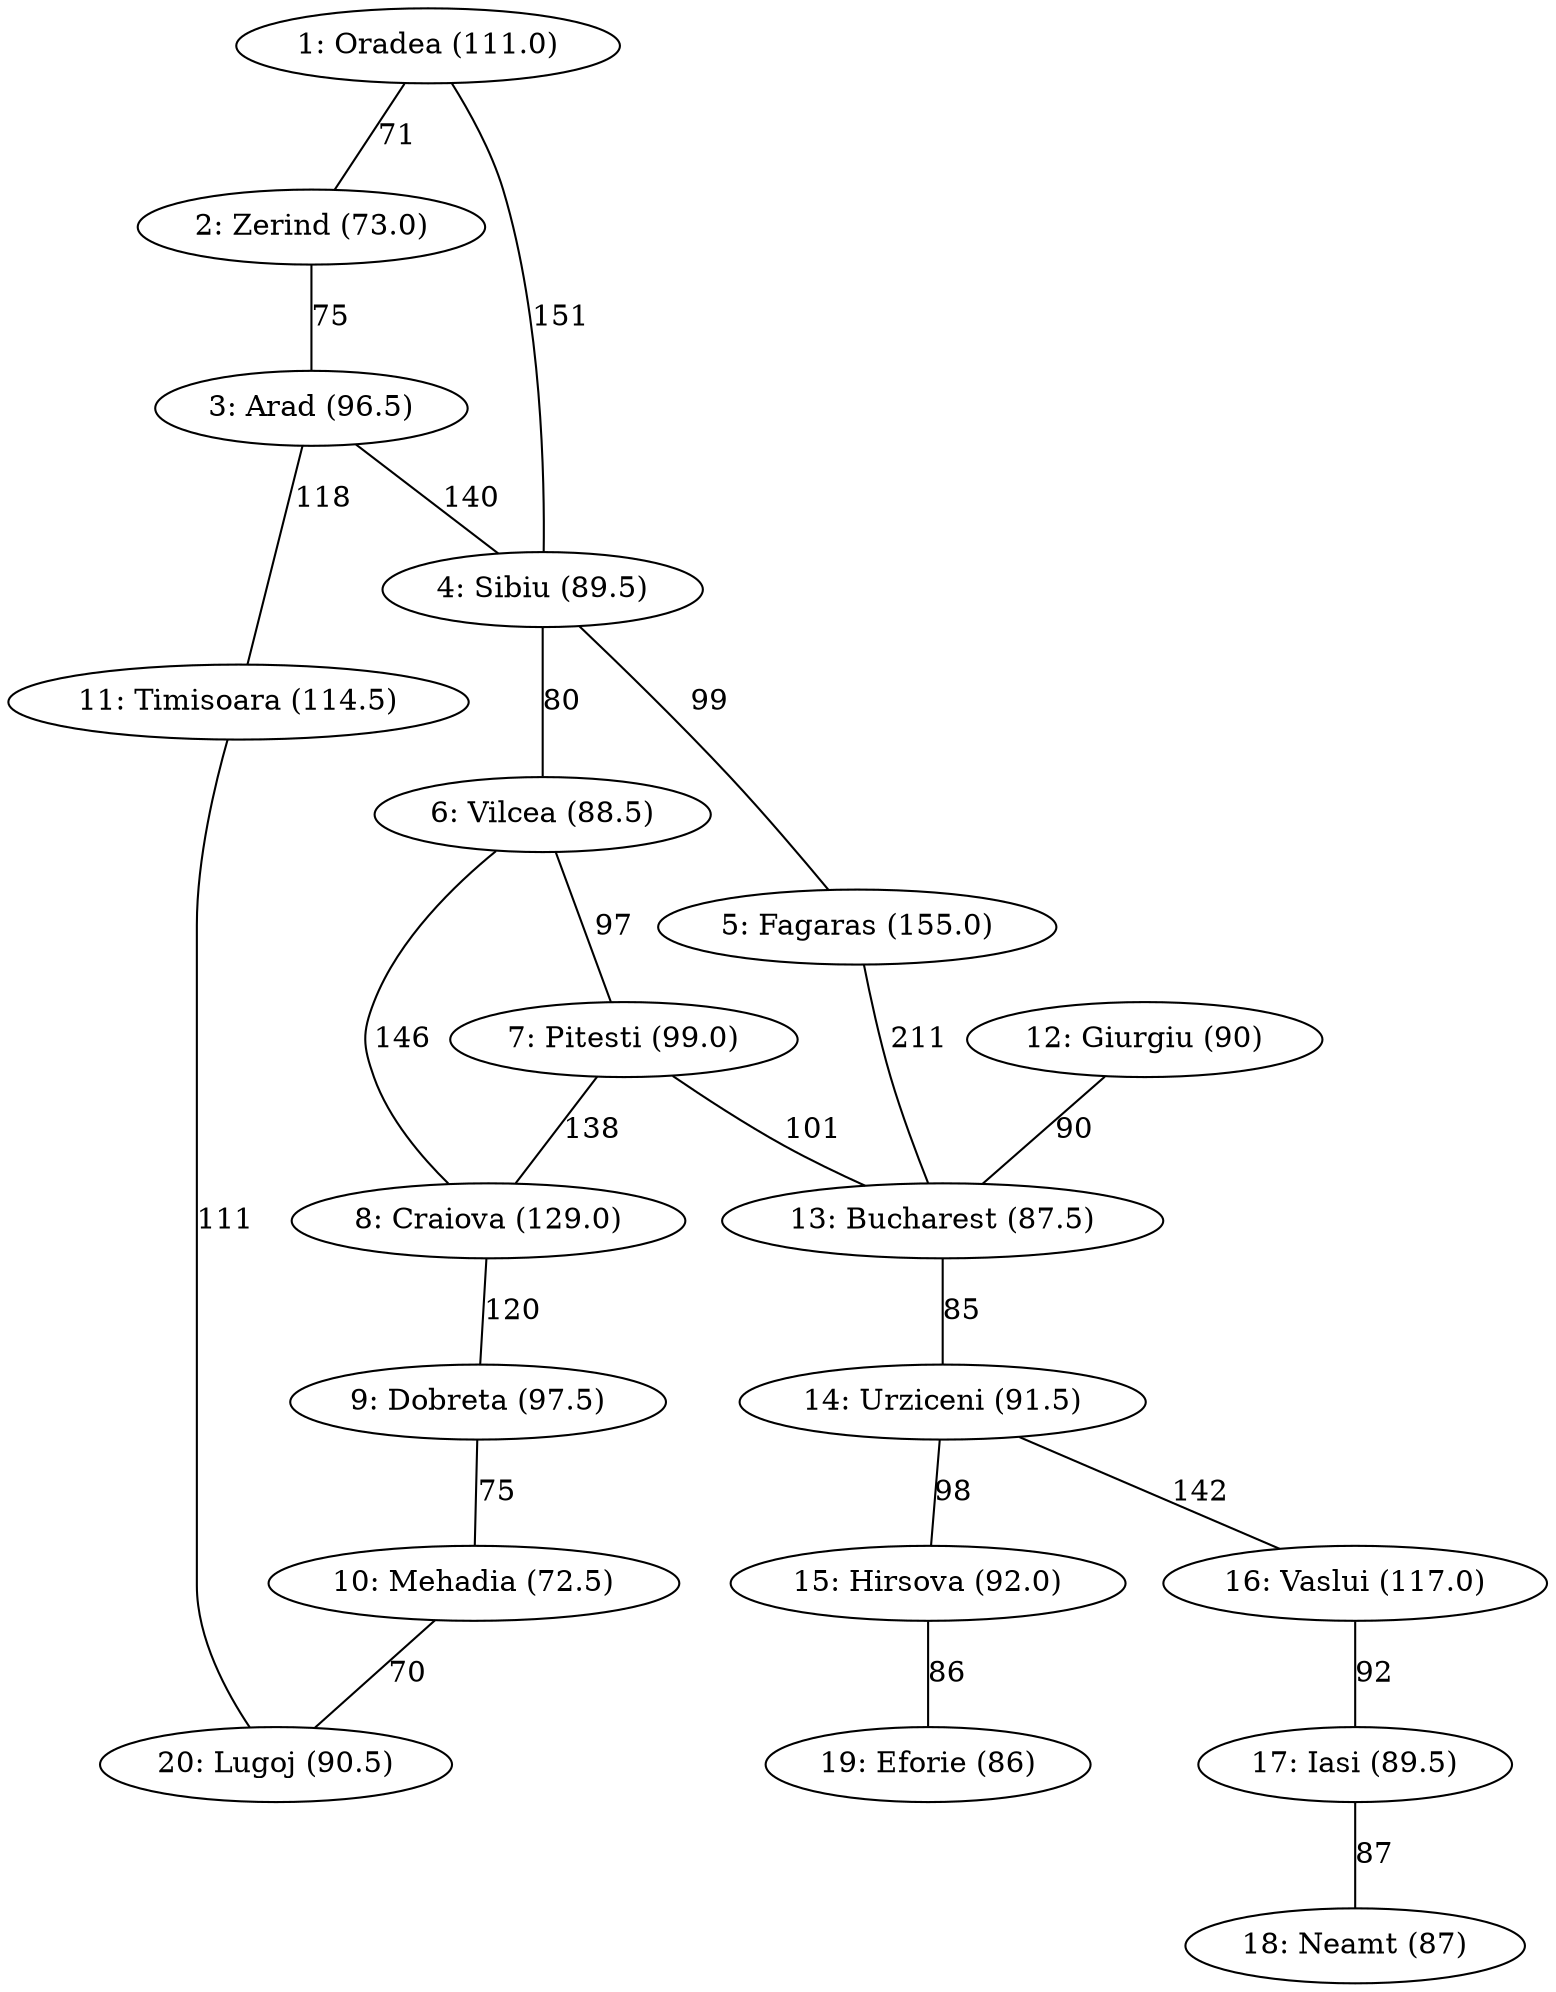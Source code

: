 graph {
   "1: Oradea (111.0)"--"2: Zerind (73.0)" [label=71]
   "1: Oradea (111.0)"--"4: Sibiu (89.5)" [label=151]
   "2: Zerind (73.0)"--"3: Arad (96.5)" [label=75]
   "3: Arad (96.5)"--"11: Timisoara (114.5)" [label=118]
   "3: Arad (96.5)"--"4: Sibiu (89.5)" [label=140]
   "4: Sibiu (89.5)"--"5: Fagaras (155.0)" [label=99]
   "4: Sibiu (89.5)"--"6: Vilcea (88.5)" [label=80]
   "5: Fagaras (155.0)"--"13: Bucharest (87.5)" [label=211]
   "6: Vilcea (88.5)"--"8: Craiova (129.0)" [label=146]
   "6: Vilcea (88.5)"--"7: Pitesti (99.0)" [label=97]
   "7: Pitesti (99.0)"--"8: Craiova (129.0)" [label=138]
   "7: Pitesti (99.0)"--"13: Bucharest (87.5)" [label=101]
   "8: Craiova (129.0)"--"9: Dobreta (97.5)" [label=120]
   "9: Dobreta (97.5)"--"10: Mehadia (72.5)" [label=75]
   "10: Mehadia (72.5)"--"20: Lugoj (90.5)" [label=70]
   "11: Timisoara (114.5)"--"20: Lugoj (90.5)" [label=111]
   "12: Giurgiu (90)"--"13: Bucharest (87.5)" [label=90]
   "13: Bucharest (87.5)"--"14: Urziceni (91.5)" [label=85]
   "14: Urziceni (91.5)"--"15: Hirsova (92.0)" [label=98]
   "14: Urziceni (91.5)"--"16: Vaslui (117.0)" [label=142]
   "15: Hirsova (92.0)"--"19: Eforie (86)" [label=86]
   "16: Vaslui (117.0)"--"17: Iasi (89.5)" [label=92]
   "17: Iasi (89.5)"--"18: Neamt (87)" [label=87]
}